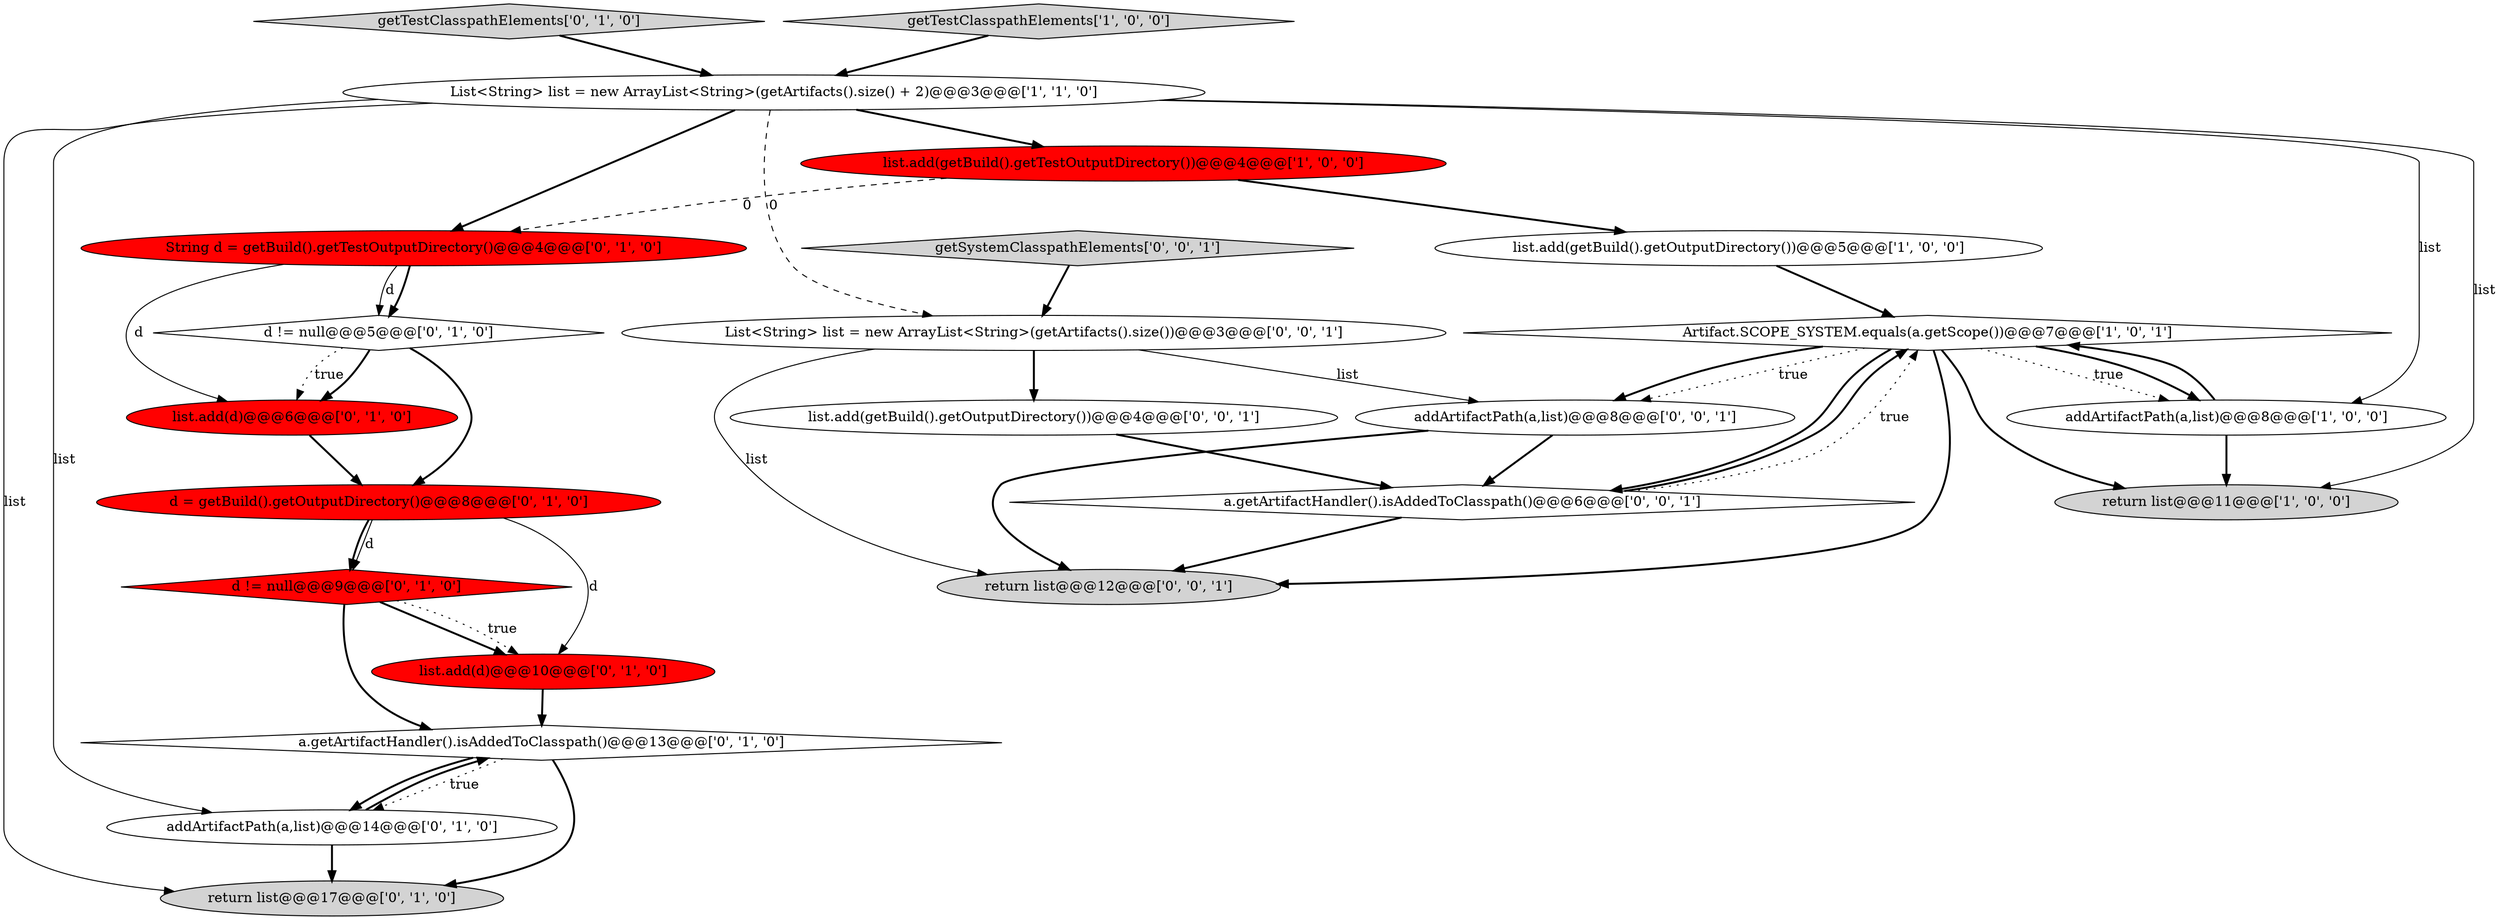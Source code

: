digraph {
15 [style = filled, label = "a.getArtifactHandler().isAddedToClasspath()@@@13@@@['0', '1', '0']", fillcolor = white, shape = diamond image = "AAA0AAABBB2BBB"];
10 [style = filled, label = "return list@@@17@@@['0', '1', '0']", fillcolor = lightgray, shape = ellipse image = "AAA0AAABBB2BBB"];
9 [style = filled, label = "d != null@@@9@@@['0', '1', '0']", fillcolor = red, shape = diamond image = "AAA1AAABBB2BBB"];
14 [style = filled, label = "String d = getBuild().getTestOutputDirectory()@@@4@@@['0', '1', '0']", fillcolor = red, shape = ellipse image = "AAA1AAABBB2BBB"];
16 [style = filled, label = "addArtifactPath(a,list)@@@14@@@['0', '1', '0']", fillcolor = white, shape = ellipse image = "AAA0AAABBB2BBB"];
22 [style = filled, label = "addArtifactPath(a,list)@@@8@@@['0', '0', '1']", fillcolor = white, shape = ellipse image = "AAA0AAABBB3BBB"];
5 [style = filled, label = "list.add(getBuild().getTestOutputDirectory())@@@4@@@['1', '0', '0']", fillcolor = red, shape = ellipse image = "AAA1AAABBB1BBB"];
3 [style = filled, label = "List<String> list = new ArrayList<String>(getArtifacts().size() + 2)@@@3@@@['1', '1', '0']", fillcolor = white, shape = ellipse image = "AAA0AAABBB1BBB"];
13 [style = filled, label = "getTestClasspathElements['0', '1', '0']", fillcolor = lightgray, shape = diamond image = "AAA0AAABBB2BBB"];
6 [style = filled, label = "getTestClasspathElements['1', '0', '0']", fillcolor = lightgray, shape = diamond image = "AAA0AAABBB1BBB"];
19 [style = filled, label = "a.getArtifactHandler().isAddedToClasspath()@@@6@@@['0', '0', '1']", fillcolor = white, shape = diamond image = "AAA0AAABBB3BBB"];
11 [style = filled, label = "d = getBuild().getOutputDirectory()@@@8@@@['0', '1', '0']", fillcolor = red, shape = ellipse image = "AAA1AAABBB2BBB"];
21 [style = filled, label = "return list@@@12@@@['0', '0', '1']", fillcolor = lightgray, shape = ellipse image = "AAA0AAABBB3BBB"];
8 [style = filled, label = "list.add(d)@@@6@@@['0', '1', '0']", fillcolor = red, shape = ellipse image = "AAA1AAABBB2BBB"];
17 [style = filled, label = "getSystemClasspathElements['0', '0', '1']", fillcolor = lightgray, shape = diamond image = "AAA0AAABBB3BBB"];
7 [style = filled, label = "list.add(d)@@@10@@@['0', '1', '0']", fillcolor = red, shape = ellipse image = "AAA1AAABBB2BBB"];
2 [style = filled, label = "Artifact.SCOPE_SYSTEM.equals(a.getScope())@@@7@@@['1', '0', '1']", fillcolor = white, shape = diamond image = "AAA0AAABBB1BBB"];
1 [style = filled, label = "list.add(getBuild().getOutputDirectory())@@@5@@@['1', '0', '0']", fillcolor = white, shape = ellipse image = "AAA0AAABBB1BBB"];
0 [style = filled, label = "addArtifactPath(a,list)@@@8@@@['1', '0', '0']", fillcolor = white, shape = ellipse image = "AAA0AAABBB1BBB"];
20 [style = filled, label = "List<String> list = new ArrayList<String>(getArtifacts().size())@@@3@@@['0', '0', '1']", fillcolor = white, shape = ellipse image = "AAA0AAABBB3BBB"];
18 [style = filled, label = "list.add(getBuild().getOutputDirectory())@@@4@@@['0', '0', '1']", fillcolor = white, shape = ellipse image = "AAA0AAABBB3BBB"];
4 [style = filled, label = "return list@@@11@@@['1', '0', '0']", fillcolor = lightgray, shape = ellipse image = "AAA0AAABBB1BBB"];
12 [style = filled, label = "d != null@@@5@@@['0', '1', '0']", fillcolor = white, shape = diamond image = "AAA0AAABBB2BBB"];
6->3 [style = bold, label=""];
16->15 [style = bold, label=""];
15->10 [style = bold, label=""];
2->19 [style = bold, label=""];
2->0 [style = dotted, label="true"];
5->14 [style = dashed, label="0"];
2->22 [style = dotted, label="true"];
22->19 [style = bold, label=""];
16->10 [style = bold, label=""];
12->8 [style = dotted, label="true"];
19->2 [style = dotted, label="true"];
3->16 [style = solid, label="list"];
3->14 [style = bold, label=""];
0->2 [style = bold, label=""];
12->11 [style = bold, label=""];
18->19 [style = bold, label=""];
22->21 [style = bold, label=""];
19->2 [style = bold, label=""];
15->16 [style = dotted, label="true"];
9->7 [style = bold, label=""];
11->9 [style = bold, label=""];
15->16 [style = bold, label=""];
2->4 [style = bold, label=""];
20->21 [style = solid, label="list"];
20->18 [style = bold, label=""];
5->1 [style = bold, label=""];
3->5 [style = bold, label=""];
2->0 [style = bold, label=""];
3->10 [style = solid, label="list"];
13->3 [style = bold, label=""];
14->8 [style = solid, label="d"];
0->4 [style = bold, label=""];
2->21 [style = bold, label=""];
12->8 [style = bold, label=""];
9->15 [style = bold, label=""];
14->12 [style = bold, label=""];
3->20 [style = dashed, label="0"];
3->0 [style = solid, label="list"];
7->15 [style = bold, label=""];
20->22 [style = solid, label="list"];
11->9 [style = solid, label="d"];
1->2 [style = bold, label=""];
9->7 [style = dotted, label="true"];
2->22 [style = bold, label=""];
3->4 [style = solid, label="list"];
8->11 [style = bold, label=""];
14->12 [style = solid, label="d"];
11->7 [style = solid, label="d"];
17->20 [style = bold, label=""];
19->21 [style = bold, label=""];
}
